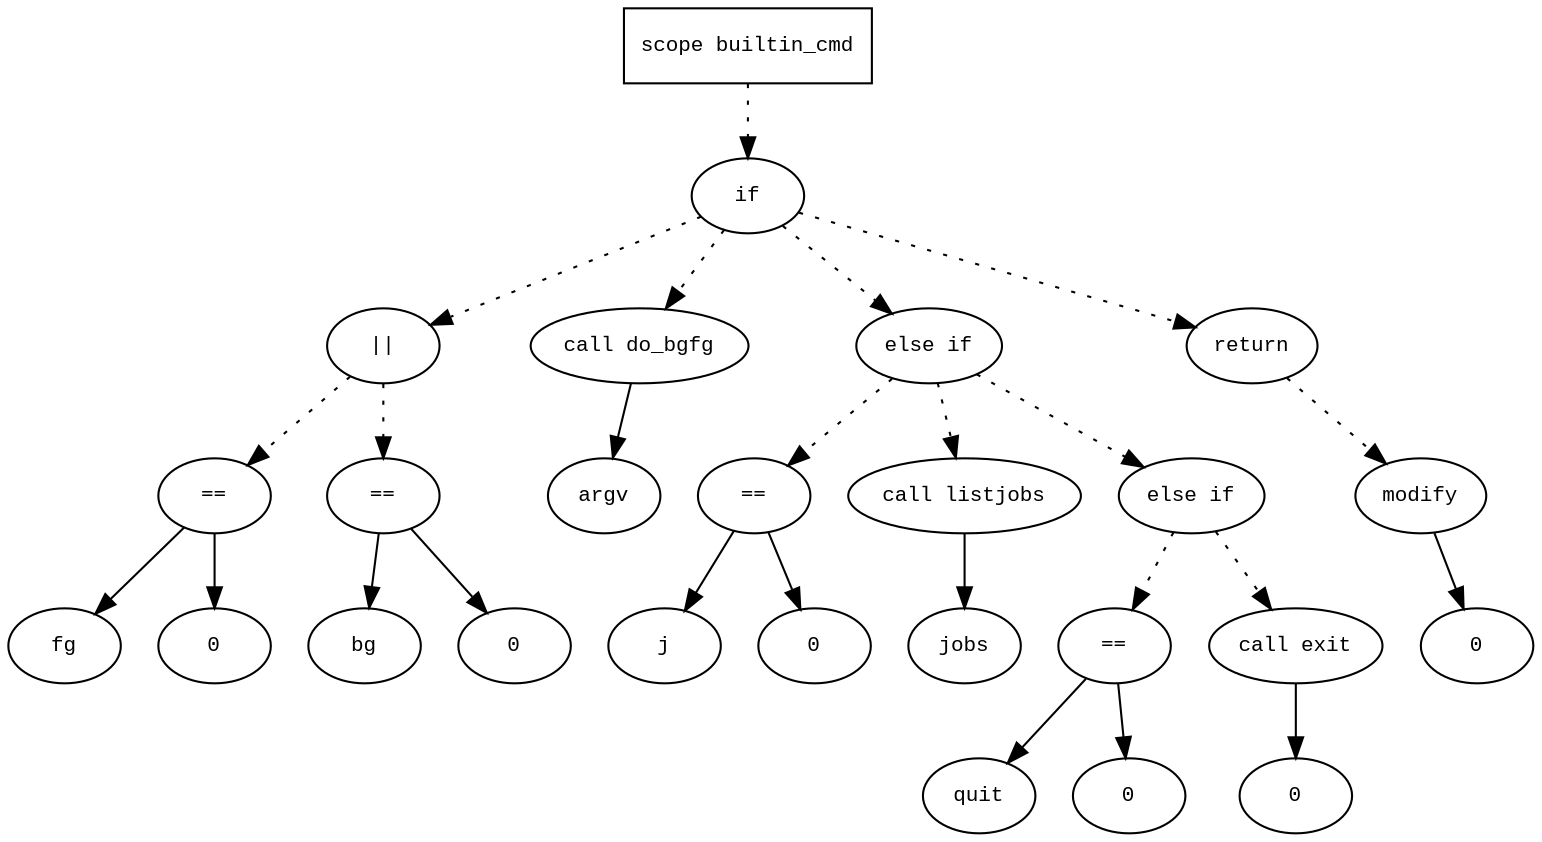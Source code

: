 digraph AST {
  graph [fontname="Times New Roman",fontsize=10];
  node  [fontname="Courier New",fontsize=10];
  edge  [fontname="Times New Roman",fontsize=10];

  node1 [label="scope builtin_cmd",shape=box];
  node2 [label="if",shape=ellipse];
  node1 -> node2 [style=dotted];
  node3 [label="||",shape=ellipse];
  node4 [label="==",shape=ellipse];
  node5 [label="fg",shape=ellipse];
  node4 -> node5;
  node6 [label="0",shape=ellipse];
  node4 -> node6;
  node3 -> node4 [style=dotted];
  node7 [label="==",shape=ellipse];
  node8 [label="bg",shape=ellipse];
  node7 -> node8;
  node9 [label="0",shape=ellipse];
  node7 -> node9;
  node3 -> node7 [style=dotted];
  node2 -> node3 [style=dotted];
  node10 [label="call do_bgfg",shape=ellipse];
  node11 [label="argv",shape=ellipse];
  node10 -> node11;
  node2 -> node10 [style=dotted];
  node12 [label="else if",shape=ellipse];
  node2 -> node12 [style=dotted];
  node13 [label="==",shape=ellipse];
  node14 [label="j",shape=ellipse];
  node13 -> node14;
  node15 [label="0",shape=ellipse];
  node13 -> node15;
  node12 -> node13 [style=dotted];
  node16 [label="call listjobs",shape=ellipse];
  node17 [label="jobs",shape=ellipse];
  node16 -> node17;
  node12 -> node16 [style=dotted];
  node18 [label="else if",shape=ellipse];
  node12 -> node18 [style=dotted];
  node19 [label="==",shape=ellipse];
  node20 [label="quit",shape=ellipse];
  node19 -> node20;
  node21 [label="0",shape=ellipse];
  node19 -> node21;
  node18 -> node19 [style=dotted];
  node22 [label="call exit",shape=ellipse];
  node23 [label="0",shape=ellipse];
  node22 -> node23;
  node18 -> node22 [style=dotted];
  node24 [label="return",shape=ellipse];
  node25 [label="modify",shape=ellipse];
  node26 [label="0",shape=ellipse];
  node25 -> node26;
  node24 -> node25 [style=dotted];
  node2 -> node24 [style=dotted];
} 